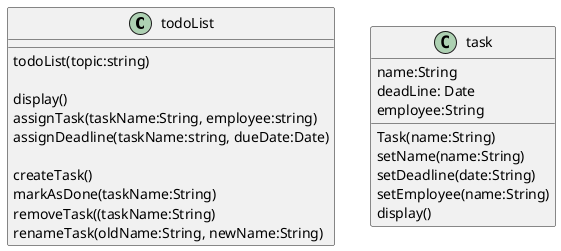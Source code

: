 @startuml
'https://plantuml.com/sequence-diagram

class todoList {
    todoList(topic:string)

    display()
    assignTask(taskName:String, employee:string)
    assignDeadline(taskName:string, dueDate:Date)

    createTask()
    markAsDone(taskName:String)
    removeTask((taskName:String)
    renameTask(oldName:String, newName:String)
   }

class task {
    name:String
    deadLine: Date
    employee:String

    Task(name:String)
    setName(name:String)
    setDeadline(date:String)
    setEmployee(name:String)
    display()
}
@enduml
